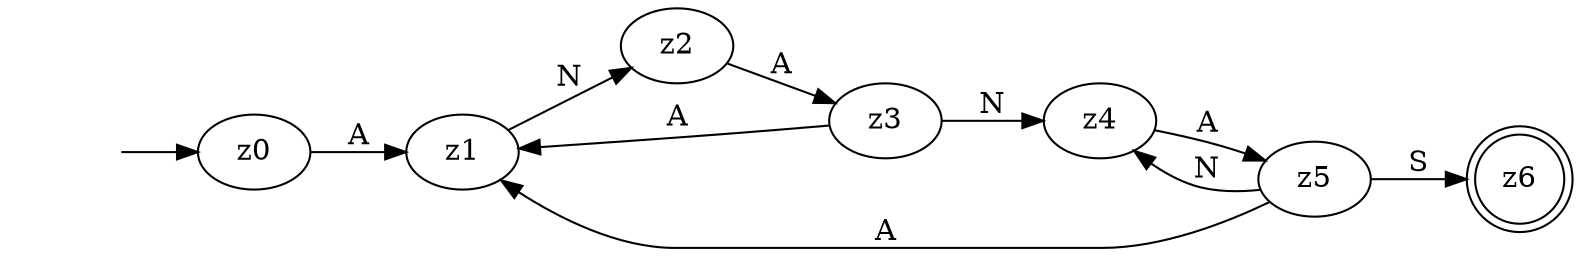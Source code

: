digraph {
   rankdir=LR; 
   "" [shape=none];
   z6 [shape=doublecircle];

   "" -> z0;
   z0 -> z1 [label=A];
   z1 -> z2 [label=N];
   z2 -> z3 [label=A];
   z3 -> z4 [label=N];
   z4 -> z5 [label=A];
   z5 -> z6 [label=S];

   z3 -> z1 [label=A];
   z5 -> z1 [label=A];
   z5 -> z4 [label=N];
}

